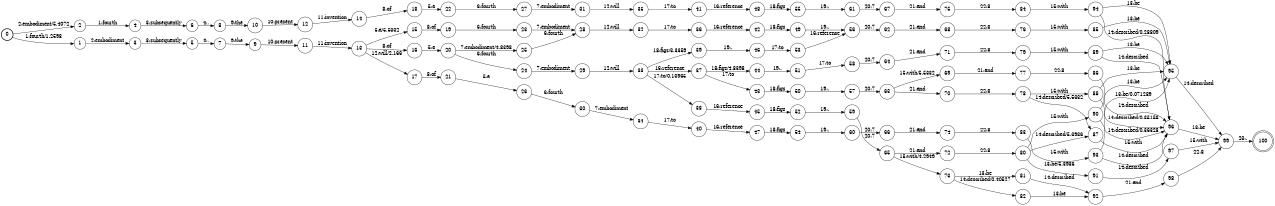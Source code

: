 digraph FST {
rankdir = LR;
size = "8.5,11";
label = "";
center = 1;
orientation = Portrait;
ranksep = "0.4";
nodesep = "0.25";
0 [label = "0", shape = circle, style = bold, fontsize = 14]
	0 -> 1 [label = "1:fourth/1.2598", fontsize = 14];
	0 -> 2 [label = "2:embodiment/5.4072", fontsize = 14];
1 [label = "1", shape = circle, style = solid, fontsize = 14]
	1 -> 3 [label = "2:embodiment", fontsize = 14];
2 [label = "2", shape = circle, style = solid, fontsize = 14]
	2 -> 4 [label = "1:fourth", fontsize = 14];
3 [label = "3", shape = circle, style = solid, fontsize = 14]
	3 -> 5 [label = "3:subsequently", fontsize = 14];
4 [label = "4", shape = circle, style = solid, fontsize = 14]
	4 -> 6 [label = "3:subsequently", fontsize = 14];
5 [label = "5", shape = circle, style = solid, fontsize = 14]
	5 -> 7 [label = "4:,", fontsize = 14];
6 [label = "6", shape = circle, style = solid, fontsize = 14]
	6 -> 8 [label = "4:,", fontsize = 14];
7 [label = "7", shape = circle, style = solid, fontsize = 14]
	7 -> 9 [label = "9:the", fontsize = 14];
8 [label = "8", shape = circle, style = solid, fontsize = 14]
	8 -> 10 [label = "9:the", fontsize = 14];
9 [label = "9", shape = circle, style = solid, fontsize = 14]
	9 -> 11 [label = "10:present", fontsize = 14];
10 [label = "10", shape = circle, style = solid, fontsize = 14]
	10 -> 12 [label = "10:present", fontsize = 14];
11 [label = "11", shape = circle, style = solid, fontsize = 14]
	11 -> 13 [label = "11:invention", fontsize = 14];
12 [label = "12", shape = circle, style = solid, fontsize = 14]
	12 -> 14 [label = "11:invention", fontsize = 14];
13 [label = "13", shape = circle, style = solid, fontsize = 14]
	13 -> 15 [label = "5:a/5.5332", fontsize = 14];
	13 -> 16 [label = "8:of", fontsize = 14];
	13 -> 17 [label = "12:will/2.166", fontsize = 14];
14 [label = "14", shape = circle, style = solid, fontsize = 14]
	14 -> 18 [label = "8:of", fontsize = 14];
15 [label = "15", shape = circle, style = solid, fontsize = 14]
	15 -> 19 [label = "8:of", fontsize = 14];
16 [label = "16", shape = circle, style = solid, fontsize = 14]
	16 -> 20 [label = "5:a", fontsize = 14];
17 [label = "17", shape = circle, style = solid, fontsize = 14]
	17 -> 21 [label = "8:of", fontsize = 14];
18 [label = "18", shape = circle, style = solid, fontsize = 14]
	18 -> 22 [label = "5:a", fontsize = 14];
19 [label = "19", shape = circle, style = solid, fontsize = 14]
	19 -> 23 [label = "6:fourth", fontsize = 14];
20 [label = "20", shape = circle, style = solid, fontsize = 14]
	20 -> 24 [label = "6:fourth", fontsize = 14];
	20 -> 25 [label = "7:embodiment/4.8398", fontsize = 14];
21 [label = "21", shape = circle, style = solid, fontsize = 14]
	21 -> 26 [label = "5:a", fontsize = 14];
22 [label = "22", shape = circle, style = solid, fontsize = 14]
	22 -> 27 [label = "6:fourth", fontsize = 14];
23 [label = "23", shape = circle, style = solid, fontsize = 14]
	23 -> 28 [label = "7:embodiment", fontsize = 14];
24 [label = "24", shape = circle, style = solid, fontsize = 14]
	24 -> 29 [label = "7:embodiment", fontsize = 14];
25 [label = "25", shape = circle, style = solid, fontsize = 14]
	25 -> 28 [label = "6:fourth", fontsize = 14];
26 [label = "26", shape = circle, style = solid, fontsize = 14]
	26 -> 30 [label = "6:fourth", fontsize = 14];
27 [label = "27", shape = circle, style = solid, fontsize = 14]
	27 -> 31 [label = "7:embodiment", fontsize = 14];
28 [label = "28", shape = circle, style = solid, fontsize = 14]
	28 -> 32 [label = "12:will", fontsize = 14];
29 [label = "29", shape = circle, style = solid, fontsize = 14]
	29 -> 33 [label = "12:will", fontsize = 14];
30 [label = "30", shape = circle, style = solid, fontsize = 14]
	30 -> 34 [label = "7:embodiment", fontsize = 14];
31 [label = "31", shape = circle, style = solid, fontsize = 14]
	31 -> 35 [label = "12:will", fontsize = 14];
32 [label = "32", shape = circle, style = solid, fontsize = 14]
	32 -> 36 [label = "17:to", fontsize = 14];
33 [label = "33", shape = circle, style = solid, fontsize = 14]
	33 -> 37 [label = "16:reference", fontsize = 14];
	33 -> 38 [label = "17:to/0.13965", fontsize = 14];
	33 -> 39 [label = "18:figs/3.3359", fontsize = 14];
34 [label = "34", shape = circle, style = solid, fontsize = 14]
	34 -> 40 [label = "17:to", fontsize = 14];
35 [label = "35", shape = circle, style = solid, fontsize = 14]
	35 -> 41 [label = "17:to", fontsize = 14];
36 [label = "36", shape = circle, style = solid, fontsize = 14]
	36 -> 42 [label = "16:reference", fontsize = 14];
37 [label = "37", shape = circle, style = solid, fontsize = 14]
	37 -> 43 [label = "17:to", fontsize = 14];
	37 -> 44 [label = "18:figs/4.8398", fontsize = 14];
38 [label = "38", shape = circle, style = solid, fontsize = 14]
	38 -> 45 [label = "16:reference", fontsize = 14];
39 [label = "39", shape = circle, style = solid, fontsize = 14]
	39 -> 46 [label = "19:.", fontsize = 14];
40 [label = "40", shape = circle, style = solid, fontsize = 14]
	40 -> 47 [label = "16:reference", fontsize = 14];
41 [label = "41", shape = circle, style = solid, fontsize = 14]
	41 -> 48 [label = "16:reference", fontsize = 14];
42 [label = "42", shape = circle, style = solid, fontsize = 14]
	42 -> 49 [label = "18:figs", fontsize = 14];
43 [label = "43", shape = circle, style = solid, fontsize = 14]
	43 -> 50 [label = "18:figs", fontsize = 14];
44 [label = "44", shape = circle, style = solid, fontsize = 14]
	44 -> 51 [label = "19:.", fontsize = 14];
45 [label = "45", shape = circle, style = solid, fontsize = 14]
	45 -> 52 [label = "18:figs", fontsize = 14];
46 [label = "46", shape = circle, style = solid, fontsize = 14]
	46 -> 53 [label = "17:to", fontsize = 14];
47 [label = "47", shape = circle, style = solid, fontsize = 14]
	47 -> 54 [label = "18:figs", fontsize = 14];
48 [label = "48", shape = circle, style = solid, fontsize = 14]
	48 -> 55 [label = "18:figs", fontsize = 14];
49 [label = "49", shape = circle, style = solid, fontsize = 14]
	49 -> 56 [label = "19:.", fontsize = 14];
50 [label = "50", shape = circle, style = solid, fontsize = 14]
	50 -> 57 [label = "19:.", fontsize = 14];
51 [label = "51", shape = circle, style = solid, fontsize = 14]
	51 -> 58 [label = "17:to", fontsize = 14];
52 [label = "52", shape = circle, style = solid, fontsize = 14]
	52 -> 59 [label = "19:.", fontsize = 14];
53 [label = "53", shape = circle, style = solid, fontsize = 14]
	53 -> 56 [label = "16:reference", fontsize = 14];
54 [label = "54", shape = circle, style = solid, fontsize = 14]
	54 -> 60 [label = "19:.", fontsize = 14];
55 [label = "55", shape = circle, style = solid, fontsize = 14]
	55 -> 61 [label = "19:.", fontsize = 14];
56 [label = "56", shape = circle, style = solid, fontsize = 14]
	56 -> 62 [label = "20:7", fontsize = 14];
57 [label = "57", shape = circle, style = solid, fontsize = 14]
	57 -> 63 [label = "20:7", fontsize = 14];
58 [label = "58", shape = circle, style = solid, fontsize = 14]
	58 -> 64 [label = "20:7", fontsize = 14];
59 [label = "59", shape = circle, style = solid, fontsize = 14]
	59 -> 65 [label = "20:7", fontsize = 14];
60 [label = "60", shape = circle, style = solid, fontsize = 14]
	60 -> 66 [label = "20:7", fontsize = 14];
61 [label = "61", shape = circle, style = solid, fontsize = 14]
	61 -> 67 [label = "20:7", fontsize = 14];
62 [label = "62", shape = circle, style = solid, fontsize = 14]
	62 -> 68 [label = "21:and", fontsize = 14];
63 [label = "63", shape = circle, style = solid, fontsize = 14]
	63 -> 69 [label = "15:with/5.5332", fontsize = 14];
	63 -> 70 [label = "21:and", fontsize = 14];
64 [label = "64", shape = circle, style = solid, fontsize = 14]
	64 -> 71 [label = "21:and", fontsize = 14];
65 [label = "65", shape = circle, style = solid, fontsize = 14]
	65 -> 73 [label = "15:with/4.2949", fontsize = 14];
	65 -> 72 [label = "21:and", fontsize = 14];
66 [label = "66", shape = circle, style = solid, fontsize = 14]
	66 -> 74 [label = "21:and", fontsize = 14];
67 [label = "67", shape = circle, style = solid, fontsize = 14]
	67 -> 75 [label = "21:and", fontsize = 14];
68 [label = "68", shape = circle, style = solid, fontsize = 14]
	68 -> 76 [label = "22:8", fontsize = 14];
69 [label = "69", shape = circle, style = solid, fontsize = 14]
	69 -> 77 [label = "21:and", fontsize = 14];
70 [label = "70", shape = circle, style = solid, fontsize = 14]
	70 -> 78 [label = "22:8", fontsize = 14];
71 [label = "71", shape = circle, style = solid, fontsize = 14]
	71 -> 79 [label = "22:8", fontsize = 14];
72 [label = "72", shape = circle, style = solid, fontsize = 14]
	72 -> 80 [label = "22:8", fontsize = 14];
73 [label = "73", shape = circle, style = solid, fontsize = 14]
	73 -> 81 [label = "13:be", fontsize = 14];
	73 -> 82 [label = "14:described/0.40527", fontsize = 14];
74 [label = "74", shape = circle, style = solid, fontsize = 14]
	74 -> 83 [label = "22:8", fontsize = 14];
75 [label = "75", shape = circle, style = solid, fontsize = 14]
	75 -> 84 [label = "22:8", fontsize = 14];
76 [label = "76", shape = circle, style = solid, fontsize = 14]
	76 -> 85 [label = "15:with", fontsize = 14];
77 [label = "77", shape = circle, style = solid, fontsize = 14]
	77 -> 86 [label = "22:8", fontsize = 14];
78 [label = "78", shape = circle, style = solid, fontsize = 14]
	78 -> 87 [label = "14:described/5.5332", fontsize = 14];
	78 -> 88 [label = "15:with", fontsize = 14];
79 [label = "79", shape = circle, style = solid, fontsize = 14]
	79 -> 89 [label = "15:with", fontsize = 14];
80 [label = "80", shape = circle, style = solid, fontsize = 14]
	80 -> 91 [label = "13:be/5.3936", fontsize = 14];
	80 -> 87 [label = "14:described/5.3936", fontsize = 14];
	80 -> 90 [label = "15:with", fontsize = 14];
81 [label = "81", shape = circle, style = solid, fontsize = 14]
	81 -> 92 [label = "14:described", fontsize = 14];
82 [label = "82", shape = circle, style = solid, fontsize = 14]
	82 -> 92 [label = "13:be", fontsize = 14];
83 [label = "83", shape = circle, style = solid, fontsize = 14]
	83 -> 93 [label = "15:with", fontsize = 14];
84 [label = "84", shape = circle, style = solid, fontsize = 14]
	84 -> 94 [label = "15:with", fontsize = 14];
85 [label = "85", shape = circle, style = solid, fontsize = 14]
	85 -> 95 [label = "13:be", fontsize = 14];
86 [label = "86", shape = circle, style = solid, fontsize = 14]
	86 -> 96 [label = "14:described", fontsize = 14];
87 [label = "87", shape = circle, style = solid, fontsize = 14]
	87 -> 96 [label = "15:with", fontsize = 14];
88 [label = "88", shape = circle, style = solid, fontsize = 14]
	88 -> 95 [label = "13:be", fontsize = 14];
	88 -> 96 [label = "14:described/0.35156", fontsize = 14];
89 [label = "89", shape = circle, style = solid, fontsize = 14]
	89 -> 95 [label = "13:be", fontsize = 14];
	89 -> 96 [label = "14:described", fontsize = 14];
90 [label = "90", shape = circle, style = solid, fontsize = 14]
	90 -> 95 [label = "13:be", fontsize = 14];
	90 -> 96 [label = "14:described/0.36328", fontsize = 14];
91 [label = "91", shape = circle, style = solid, fontsize = 14]
	91 -> 97 [label = "14:described", fontsize = 14];
92 [label = "92", shape = circle, style = solid, fontsize = 14]
	92 -> 98 [label = "21:and", fontsize = 14];
93 [label = "93", shape = circle, style = solid, fontsize = 14]
	93 -> 95 [label = "13:be/0.071289", fontsize = 14];
	93 -> 96 [label = "14:described", fontsize = 14];
94 [label = "94", shape = circle, style = solid, fontsize = 14]
	94 -> 95 [label = "13:be", fontsize = 14];
	94 -> 96 [label = "14:described/0.28809", fontsize = 14];
95 [label = "95", shape = circle, style = solid, fontsize = 14]
	95 -> 99 [label = "14:described", fontsize = 14];
96 [label = "96", shape = circle, style = solid, fontsize = 14]
	96 -> 99 [label = "13:be", fontsize = 14];
97 [label = "97", shape = circle, style = solid, fontsize = 14]
	97 -> 99 [label = "15:with", fontsize = 14];
98 [label = "98", shape = circle, style = solid, fontsize = 14]
	98 -> 99 [label = "22:8", fontsize = 14];
99 [label = "99", shape = circle, style = solid, fontsize = 14]
	99 -> 100 [label = "23:.", fontsize = 14];
100 [label = "100", shape = doublecircle, style = solid, fontsize = 14]
}
